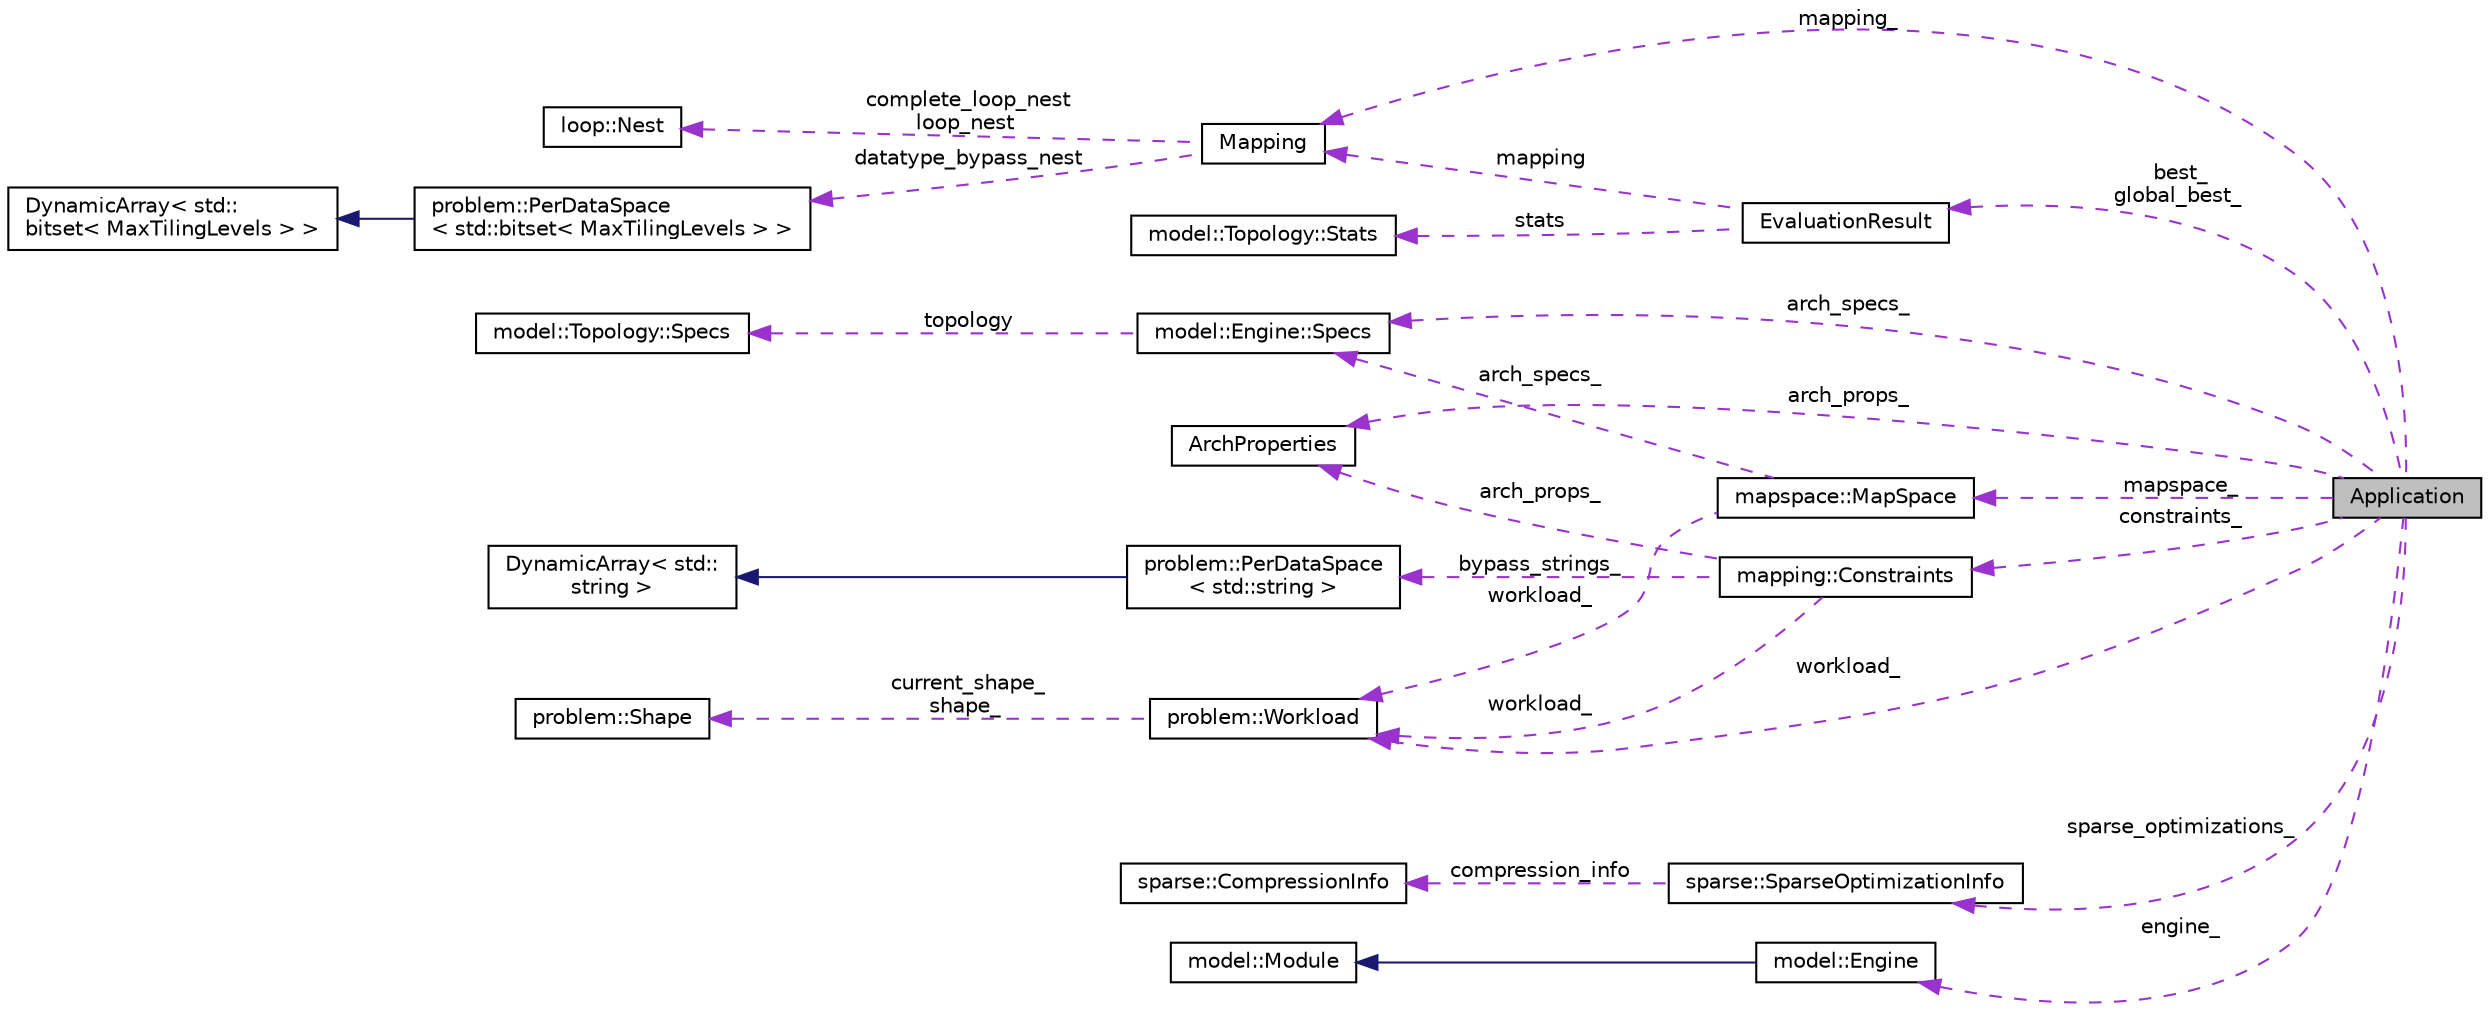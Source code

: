 digraph "Application"
{
 // LATEX_PDF_SIZE
  edge [fontname="Helvetica",fontsize="10",labelfontname="Helvetica",labelfontsize="10"];
  node [fontname="Helvetica",fontsize="10",shape=record];
  rankdir="LR";
  Node1 [label="Application",height=0.2,width=0.4,color="black", fillcolor="grey75", style="filled", fontcolor="black",tooltip=" "];
  Node2 -> Node1 [dir="back",color="darkorchid3",fontsize="10",style="dashed",label=" mapping_" ,fontname="Helvetica"];
  Node2 [label="Mapping",height=0.2,width=0.4,color="black", fillcolor="white", style="filled",URL="$structMapping.html",tooltip=" "];
  Node3 -> Node2 [dir="back",color="darkorchid3",fontsize="10",style="dashed",label=" datatype_bypass_nest" ,fontname="Helvetica"];
  Node3 [label="problem::PerDataSpace\l\< std::bitset\< MaxTilingLevels \> \>",height=0.2,width=0.4,color="black", fillcolor="white", style="filled",URL="$classproblem_1_1PerDataSpace.html",tooltip=" "];
  Node4 -> Node3 [dir="back",color="midnightblue",fontsize="10",style="solid",fontname="Helvetica"];
  Node4 [label="DynamicArray\< std::\lbitset\< MaxTilingLevels \> \>",height=0.2,width=0.4,color="black", fillcolor="white", style="filled",URL="$classDynamicArray.html",tooltip=" "];
  Node5 -> Node2 [dir="back",color="darkorchid3",fontsize="10",style="dashed",label=" complete_loop_nest\nloop_nest" ,fontname="Helvetica"];
  Node5 [label="loop::Nest",height=0.2,width=0.4,color="black", fillcolor="white", style="filled",URL="$classloop_1_1Nest.html",tooltip="A nest of loops."];
  Node6 -> Node1 [dir="back",color="darkorchid3",fontsize="10",style="dashed",label=" arch_props_" ,fontname="Helvetica"];
  Node6 [label="ArchProperties",height=0.2,width=0.4,color="black", fillcolor="white", style="filled",URL="$classArchProperties.html",tooltip=" "];
  Node7 -> Node1 [dir="back",color="darkorchid3",fontsize="10",style="dashed",label=" mapspace_" ,fontname="Helvetica"];
  Node7 [label="mapspace::MapSpace",height=0.2,width=0.4,color="black", fillcolor="white", style="filled",URL="$classmapspace_1_1MapSpace.html",tooltip=" "];
  Node8 -> Node7 [dir="back",color="darkorchid3",fontsize="10",style="dashed",label=" arch_specs_" ,fontname="Helvetica"];
  Node8 [label="model::Engine::Specs",height=0.2,width=0.4,color="black", fillcolor="white", style="filled",URL="$structmodel_1_1Engine_1_1Specs.html",tooltip=" "];
  Node9 -> Node8 [dir="back",color="darkorchid3",fontsize="10",style="dashed",label=" topology" ,fontname="Helvetica"];
  Node9 [label="model::Topology::Specs",height=0.2,width=0.4,color="black", fillcolor="white", style="filled",URL="$classmodel_1_1Topology_1_1Specs.html",tooltip=" "];
  Node10 -> Node7 [dir="back",color="darkorchid3",fontsize="10",style="dashed",label=" workload_" ,fontname="Helvetica"];
  Node10 [label="problem::Workload",height=0.2,width=0.4,color="black", fillcolor="white", style="filled",URL="$classproblem_1_1Workload.html",tooltip=" "];
  Node11 -> Node10 [dir="back",color="darkorchid3",fontsize="10",style="dashed",label=" current_shape_\nshape_" ,fontname="Helvetica"];
  Node11 [label="problem::Shape",height=0.2,width=0.4,color="black", fillcolor="white", style="filled",URL="$classproblem_1_1Shape.html",tooltip=" "];
  Node12 -> Node1 [dir="back",color="darkorchid3",fontsize="10",style="dashed",label=" sparse_optimizations_" ,fontname="Helvetica"];
  Node12 [label="sparse::SparseOptimizationInfo",height=0.2,width=0.4,color="black", fillcolor="white", style="filled",URL="$structsparse_1_1SparseOptimizationInfo.html",tooltip=" "];
  Node13 -> Node12 [dir="back",color="darkorchid3",fontsize="10",style="dashed",label=" compression_info" ,fontname="Helvetica"];
  Node13 [label="sparse::CompressionInfo",height=0.2,width=0.4,color="black", fillcolor="white", style="filled",URL="$structsparse_1_1CompressionInfo.html",tooltip=" "];
  Node8 -> Node1 [dir="back",color="darkorchid3",fontsize="10",style="dashed",label=" arch_specs_" ,fontname="Helvetica"];
  Node14 -> Node1 [dir="back",color="darkorchid3",fontsize="10",style="dashed",label=" constraints_" ,fontname="Helvetica"];
  Node14 [label="mapping::Constraints",height=0.2,width=0.4,color="black", fillcolor="white", style="filled",URL="$classmapping_1_1Constraints.html",tooltip=" "];
  Node6 -> Node14 [dir="back",color="darkorchid3",fontsize="10",style="dashed",label=" arch_props_" ,fontname="Helvetica"];
  Node15 -> Node14 [dir="back",color="darkorchid3",fontsize="10",style="dashed",label=" bypass_strings_" ,fontname="Helvetica"];
  Node15 [label="problem::PerDataSpace\l\< std::string \>",height=0.2,width=0.4,color="black", fillcolor="white", style="filled",URL="$classproblem_1_1PerDataSpace.html",tooltip=" "];
  Node16 -> Node15 [dir="back",color="midnightblue",fontsize="10",style="solid",fontname="Helvetica"];
  Node16 [label="DynamicArray\< std::\lstring \>",height=0.2,width=0.4,color="black", fillcolor="white", style="filled",URL="$classDynamicArray.html",tooltip=" "];
  Node10 -> Node14 [dir="back",color="darkorchid3",fontsize="10",style="dashed",label=" workload_" ,fontname="Helvetica"];
  Node17 -> Node1 [dir="back",color="darkorchid3",fontsize="10",style="dashed",label=" best_\nglobal_best_" ,fontname="Helvetica"];
  Node17 [label="EvaluationResult",height=0.2,width=0.4,color="black", fillcolor="white", style="filled",URL="$structEvaluationResult.html",tooltip=" "];
  Node2 -> Node17 [dir="back",color="darkorchid3",fontsize="10",style="dashed",label=" mapping" ,fontname="Helvetica"];
  Node18 -> Node17 [dir="back",color="darkorchid3",fontsize="10",style="dashed",label=" stats" ,fontname="Helvetica"];
  Node18 [label="model::Topology::Stats",height=0.2,width=0.4,color="black", fillcolor="white", style="filled",URL="$structmodel_1_1Topology_1_1Stats.html",tooltip=" "];
  Node19 -> Node1 [dir="back",color="darkorchid3",fontsize="10",style="dashed",label=" engine_" ,fontname="Helvetica"];
  Node19 [label="model::Engine",height=0.2,width=0.4,color="black", fillcolor="white", style="filled",URL="$classmodel_1_1Engine.html",tooltip=" "];
  Node20 -> Node19 [dir="back",color="midnightblue",fontsize="10",style="solid",fontname="Helvetica"];
  Node20 [label="model::Module",height=0.2,width=0.4,color="black", fillcolor="white", style="filled",URL="$classmodel_1_1Module.html",tooltip=" "];
  Node10 -> Node1 [dir="back",color="darkorchid3",fontsize="10",style="dashed",label=" workload_" ,fontname="Helvetica"];
}
